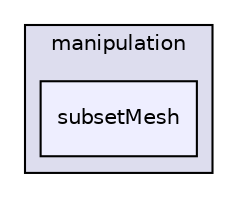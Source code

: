 digraph "applications/utilities/mesh/manipulation/subsetMesh" {
  bgcolor=transparent;
  compound=true
  node [ fontsize="10", fontname="Helvetica"];
  edge [ labelfontsize="10", labelfontname="Helvetica"];
  subgraph clusterdir_15449a1ef4a09517cc5e2efa6b11565e {
    graph [ bgcolor="#ddddee", pencolor="black", label="manipulation" fontname="Helvetica", fontsize="10", URL="dir_15449a1ef4a09517cc5e2efa6b11565e.html"]
  dir_b90d4633a5d653fb5e7d3e81d4ab47e5 [shape=box, label="subsetMesh", style="filled", fillcolor="#eeeeff", pencolor="black", URL="dir_b90d4633a5d653fb5e7d3e81d4ab47e5.html"];
  }
}
